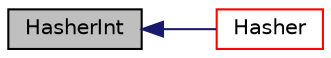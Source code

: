 digraph "HasherInt"
{
  bgcolor="transparent";
  edge [fontname="Helvetica",fontsize="10",labelfontname="Helvetica",labelfontsize="10"];
  node [fontname="Helvetica",fontsize="10",shape=record];
  rankdir="LR";
  Node1 [label="HasherInt",height=0.2,width=0.4,color="black", fillcolor="grey75", style="filled", fontcolor="black"];
  Node1 -> Node2 [dir="back",color="midnightblue",fontsize="10",style="solid",fontname="Helvetica"];
  Node2 [label="Hasher",height=0.2,width=0.4,color="red",URL="$a10887.html#a4a294222f8b3574424a0fcfc13e7f6a6",tooltip="Bob Jenkins&#39;s 96-bit mixer hashing function (lookup3) "];
}
